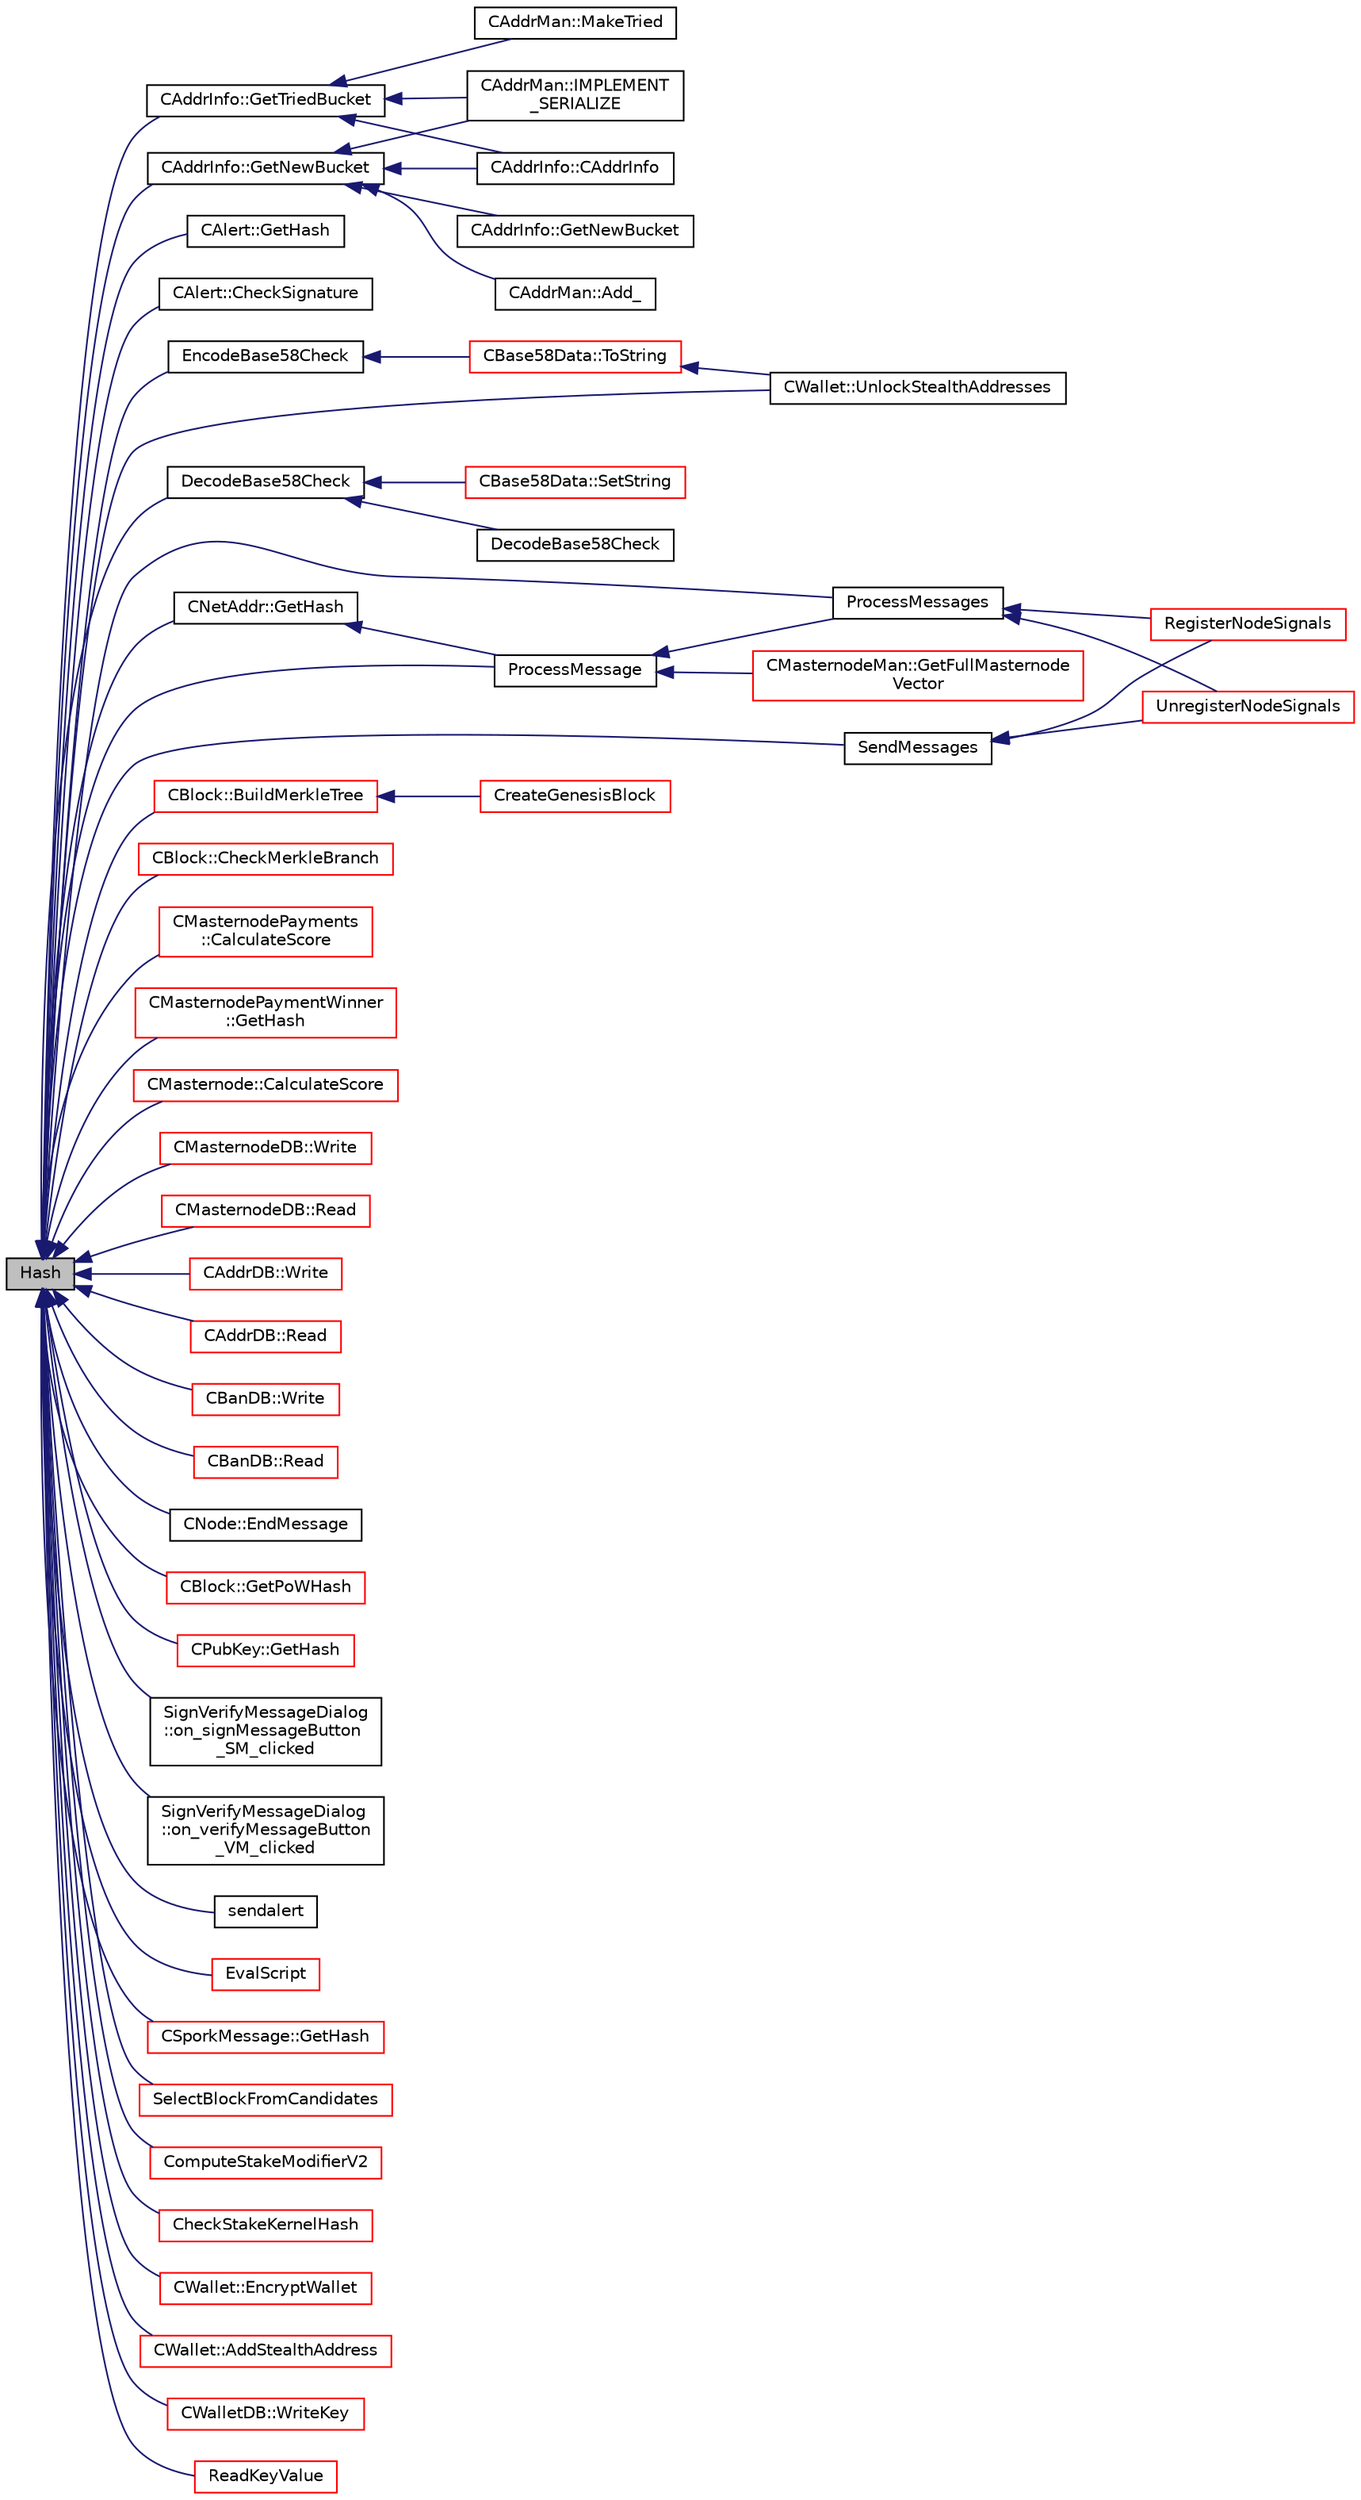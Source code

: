 digraph "Hash"
{
  edge [fontname="Helvetica",fontsize="10",labelfontname="Helvetica",labelfontsize="10"];
  node [fontname="Helvetica",fontsize="10",shape=record];
  rankdir="LR";
  Node13 [label="Hash",height=0.2,width=0.4,color="black", fillcolor="grey75", style="filled", fontcolor="black"];
  Node13 -> Node14 [dir="back",color="midnightblue",fontsize="10",style="solid",fontname="Helvetica"];
  Node14 [label="CAddrInfo::GetTriedBucket",height=0.2,width=0.4,color="black", fillcolor="white", style="filled",URL="$dd/d92/class_c_addr_info.html#a2a541a16ab155a09afc6666328e920b2"];
  Node14 -> Node15 [dir="back",color="midnightblue",fontsize="10",style="solid",fontname="Helvetica"];
  Node15 [label="CAddrMan::MakeTried",height=0.2,width=0.4,color="black", fillcolor="white", style="filled",URL="$d1/dc7/class_c_addr_man.html#a0fd16da2a89fb973e8e0e1bb6183264a"];
  Node14 -> Node16 [dir="back",color="midnightblue",fontsize="10",style="solid",fontname="Helvetica"];
  Node16 [label="CAddrInfo::CAddrInfo",height=0.2,width=0.4,color="black", fillcolor="white", style="filled",URL="$dd/d92/class_c_addr_info.html#ae14c3a91bb669e5580be1d3767264187"];
  Node14 -> Node17 [dir="back",color="midnightblue",fontsize="10",style="solid",fontname="Helvetica"];
  Node17 [label="CAddrMan::IMPLEMENT\l_SERIALIZE",height=0.2,width=0.4,color="black", fillcolor="white", style="filled",URL="$d1/dc7/class_c_addr_man.html#ac9e9b97d2eccdf4d2864e2e21dda1b8d"];
  Node13 -> Node18 [dir="back",color="midnightblue",fontsize="10",style="solid",fontname="Helvetica"];
  Node18 [label="CAddrInfo::GetNewBucket",height=0.2,width=0.4,color="black", fillcolor="white", style="filled",URL="$dd/d92/class_c_addr_info.html#a85faee0bb6c4d2bd6e63ed66c011bc75"];
  Node18 -> Node19 [dir="back",color="midnightblue",fontsize="10",style="solid",fontname="Helvetica"];
  Node19 [label="CAddrMan::Add_",height=0.2,width=0.4,color="black", fillcolor="white", style="filled",URL="$d1/dc7/class_c_addr_man.html#a9dd6df8b1904548a86054d19d4a90724"];
  Node18 -> Node16 [dir="back",color="midnightblue",fontsize="10",style="solid",fontname="Helvetica"];
  Node18 -> Node20 [dir="back",color="midnightblue",fontsize="10",style="solid",fontname="Helvetica"];
  Node20 [label="CAddrInfo::GetNewBucket",height=0.2,width=0.4,color="black", fillcolor="white", style="filled",URL="$dd/d92/class_c_addr_info.html#af5990f1a51d8b64dfcdf995355eee1d3"];
  Node18 -> Node17 [dir="back",color="midnightblue",fontsize="10",style="solid",fontname="Helvetica"];
  Node13 -> Node21 [dir="back",color="midnightblue",fontsize="10",style="solid",fontname="Helvetica"];
  Node21 [label="CAlert::GetHash",height=0.2,width=0.4,color="black", fillcolor="white", style="filled",URL="$db/dff/class_c_alert.html#a059c136c9556e5e59a1a4dc39a97366d"];
  Node13 -> Node22 [dir="back",color="midnightblue",fontsize="10",style="solid",fontname="Helvetica"];
  Node22 [label="CAlert::CheckSignature",height=0.2,width=0.4,color="black", fillcolor="white", style="filled",URL="$db/dff/class_c_alert.html#a862d9fb7ebdfc0483b30862d2a75d527"];
  Node13 -> Node23 [dir="back",color="midnightblue",fontsize="10",style="solid",fontname="Helvetica"];
  Node23 [label="EncodeBase58Check",height=0.2,width=0.4,color="black", fillcolor="white", style="filled",URL="$d8/d53/base58_8h.html#ace9a5807ee51604f33044339f073ec76",tooltip="Encode a byte vector into a base58-encoded string, including checksum. "];
  Node23 -> Node24 [dir="back",color="midnightblue",fontsize="10",style="solid",fontname="Helvetica"];
  Node24 [label="CBase58Data::ToString",height=0.2,width=0.4,color="red", fillcolor="white", style="filled",URL="$d2/d08/class_c_base58_data.html#a7dc91af403ca02694b3247b15604e220"];
  Node24 -> Node88 [dir="back",color="midnightblue",fontsize="10",style="solid",fontname="Helvetica"];
  Node88 [label="CWallet::UnlockStealthAddresses",height=0.2,width=0.4,color="black", fillcolor="white", style="filled",URL="$d2/de5/class_c_wallet.html#ac45af0632ea59c56295d3158b7387f33"];
  Node13 -> Node94 [dir="back",color="midnightblue",fontsize="10",style="solid",fontname="Helvetica"];
  Node94 [label="DecodeBase58Check",height=0.2,width=0.4,color="black", fillcolor="white", style="filled",URL="$d8/d53/base58_8h.html#ae2dc7ad63e243509e0871ec4a5890678",tooltip="Decode a base58-encoded string (psz) that includes a checksum into a byte vector (vchRet), return true if decoding is successful. "];
  Node94 -> Node95 [dir="back",color="midnightblue",fontsize="10",style="solid",fontname="Helvetica"];
  Node95 [label="DecodeBase58Check",height=0.2,width=0.4,color="black", fillcolor="white", style="filled",URL="$d8/d53/base58_8h.html#a96597527b13547236b99430e6ac195b3",tooltip="Decode a base58-encoded string (str) that includes a checksum into a byte vector (vchRet), return true if decoding is successful. "];
  Node94 -> Node96 [dir="back",color="midnightblue",fontsize="10",style="solid",fontname="Helvetica"];
  Node96 [label="CBase58Data::SetString",height=0.2,width=0.4,color="red", fillcolor="white", style="filled",URL="$d2/d08/class_c_base58_data.html#a250fa3bc97d03c7d87de5485c8b49b57"];
  Node13 -> Node33 [dir="back",color="midnightblue",fontsize="10",style="solid",fontname="Helvetica"];
  Node33 [label="ProcessMessage",height=0.2,width=0.4,color="black", fillcolor="white", style="filled",URL="$df/d0a/main_8cpp.html#a8ba92b1a4bce3c835e887a9073d17d8e"];
  Node33 -> Node34 [dir="back",color="midnightblue",fontsize="10",style="solid",fontname="Helvetica"];
  Node34 [label="ProcessMessages",height=0.2,width=0.4,color="black", fillcolor="white", style="filled",URL="$d4/dbf/main_8h.html#a196f9318f02448b85b28d612698934fd"];
  Node34 -> Node35 [dir="back",color="midnightblue",fontsize="10",style="solid",fontname="Helvetica"];
  Node35 [label="RegisterNodeSignals",height=0.2,width=0.4,color="red", fillcolor="white", style="filled",URL="$d4/dbf/main_8h.html#ab02615ff65f91d69f8d786ec900baa8a",tooltip="Register with a network node to receive its signals. "];
  Node34 -> Node36 [dir="back",color="midnightblue",fontsize="10",style="solid",fontname="Helvetica"];
  Node36 [label="UnregisterNodeSignals",height=0.2,width=0.4,color="red", fillcolor="white", style="filled",URL="$d4/dbf/main_8h.html#a3ef0cc6e9d9d6435ee2a5569244d6ebd",tooltip="Unregister a network node. "];
  Node33 -> Node38 [dir="back",color="midnightblue",fontsize="10",style="solid",fontname="Helvetica"];
  Node38 [label="CMasternodeMan::GetFullMasternode\lVector",height=0.2,width=0.4,color="red", fillcolor="white", style="filled",URL="$dc/d6b/class_c_masternode_man.html#ab39e213a7601e1bef2eba1d5d63206f5"];
  Node13 -> Node34 [dir="back",color="midnightblue",fontsize="10",style="solid",fontname="Helvetica"];
  Node13 -> Node135 [dir="back",color="midnightblue",fontsize="10",style="solid",fontname="Helvetica"];
  Node135 [label="SendMessages",height=0.2,width=0.4,color="black", fillcolor="white", style="filled",URL="$d4/dbf/main_8h.html#a711a5bdb30c9c9bbdc83011b1cbbe2f3"];
  Node135 -> Node35 [dir="back",color="midnightblue",fontsize="10",style="solid",fontname="Helvetica"];
  Node135 -> Node36 [dir="back",color="midnightblue",fontsize="10",style="solid",fontname="Helvetica"];
  Node13 -> Node136 [dir="back",color="midnightblue",fontsize="10",style="solid",fontname="Helvetica"];
  Node136 [label="CBlock::BuildMerkleTree",height=0.2,width=0.4,color="red", fillcolor="white", style="filled",URL="$d3/d51/class_c_block.html#ad943ecec57cdf564937eee7becaecb88"];
  Node136 -> Node137 [dir="back",color="midnightblue",fontsize="10",style="solid",fontname="Helvetica"];
  Node137 [label="CreateGenesisBlock",height=0.2,width=0.4,color="red", fillcolor="white", style="filled",URL="$df/dbf/chainparams_8cpp.html#a11c6aa0a8718ffd8c654fe51b1f37383"];
  Node13 -> Node142 [dir="back",color="midnightblue",fontsize="10",style="solid",fontname="Helvetica"];
  Node142 [label="CBlock::CheckMerkleBranch",height=0.2,width=0.4,color="red", fillcolor="white", style="filled",URL="$d3/d51/class_c_block.html#ab0d596c51fb317e3cb6f444015a652a5"];
  Node13 -> Node144 [dir="back",color="midnightblue",fontsize="10",style="solid",fontname="Helvetica"];
  Node144 [label="CMasternodePayments\l::CalculateScore",height=0.2,width=0.4,color="red", fillcolor="white", style="filled",URL="$dc/d9a/class_c_masternode_payments.html#aab3b31d98a1900371f350b1bc78b346a"];
  Node13 -> Node146 [dir="back",color="midnightblue",fontsize="10",style="solid",fontname="Helvetica"];
  Node146 [label="CMasternodePaymentWinner\l::GetHash",height=0.2,width=0.4,color="red", fillcolor="white", style="filled",URL="$d5/d2b/class_c_masternode_payment_winner.html#a0580947e55d3bee159825472ca95ff67"];
  Node13 -> Node148 [dir="back",color="midnightblue",fontsize="10",style="solid",fontname="Helvetica"];
  Node148 [label="CMasternode::CalculateScore",height=0.2,width=0.4,color="red", fillcolor="white", style="filled",URL="$d6/dac/class_c_masternode.html#a5193b7bca7224b39c455ddd39f0846f3"];
  Node13 -> Node159 [dir="back",color="midnightblue",fontsize="10",style="solid",fontname="Helvetica"];
  Node159 [label="CMasternodeDB::Write",height=0.2,width=0.4,color="red", fillcolor="white", style="filled",URL="$d2/d64/class_c_masternode_d_b.html#a6833edd9800df785eb6f9c3a1e7d63c4"];
  Node13 -> Node161 [dir="back",color="midnightblue",fontsize="10",style="solid",fontname="Helvetica"];
  Node161 [label="CMasternodeDB::Read",height=0.2,width=0.4,color="red", fillcolor="white", style="filled",URL="$d2/d64/class_c_masternode_d_b.html#ad54bf2d5914fc53b10f1e5afbcea70f2"];
  Node13 -> Node162 [dir="back",color="midnightblue",fontsize="10",style="solid",fontname="Helvetica"];
  Node162 [label="CAddrDB::Write",height=0.2,width=0.4,color="red", fillcolor="white", style="filled",URL="$dc/da8/class_c_addr_d_b.html#aaec90dba59cd69a2f25bc5630a1dde39"];
  Node13 -> Node171 [dir="back",color="midnightblue",fontsize="10",style="solid",fontname="Helvetica"];
  Node171 [label="CAddrDB::Read",height=0.2,width=0.4,color="red", fillcolor="white", style="filled",URL="$dc/da8/class_c_addr_d_b.html#aed4b567fb7c2dd15b2856e7c769967b7"];
  Node13 -> Node172 [dir="back",color="midnightblue",fontsize="10",style="solid",fontname="Helvetica"];
  Node172 [label="CBanDB::Write",height=0.2,width=0.4,color="red", fillcolor="white", style="filled",URL="$dd/db6/class_c_ban_d_b.html#a0550a06c6b5987869f557467fe7f9896"];
  Node13 -> Node180 [dir="back",color="midnightblue",fontsize="10",style="solid",fontname="Helvetica"];
  Node180 [label="CBanDB::Read",height=0.2,width=0.4,color="red", fillcolor="white", style="filled",URL="$dd/db6/class_c_ban_d_b.html#aa3bb0e398409c933bf79a9af56c807f2"];
  Node13 -> Node181 [dir="back",color="midnightblue",fontsize="10",style="solid",fontname="Helvetica"];
  Node181 [label="CNode::EndMessage",height=0.2,width=0.4,color="black", fillcolor="white", style="filled",URL="$d1/d64/class_c_node.html#af8d4b8c0f883afffcb62d906c31b2cdf"];
  Node13 -> Node182 [dir="back",color="midnightblue",fontsize="10",style="solid",fontname="Helvetica"];
  Node182 [label="CNetAddr::GetHash",height=0.2,width=0.4,color="black", fillcolor="white", style="filled",URL="$d3/dc3/class_c_net_addr.html#a8fae7d32e83e9fbb9ce0216f896133c9"];
  Node182 -> Node33 [dir="back",color="midnightblue",fontsize="10",style="solid",fontname="Helvetica"];
  Node13 -> Node183 [dir="back",color="midnightblue",fontsize="10",style="solid",fontname="Helvetica"];
  Node183 [label="CBlock::GetPoWHash",height=0.2,width=0.4,color="red", fillcolor="white", style="filled",URL="$d3/d51/class_c_block.html#af203beb528a62ec30b0453cf5d860044"];
  Node13 -> Node314 [dir="back",color="midnightblue",fontsize="10",style="solid",fontname="Helvetica"];
  Node314 [label="CPubKey::GetHash",height=0.2,width=0.4,color="red", fillcolor="white", style="filled",URL="$da/d4e/class_c_pub_key.html#ab1aaa3f6085a3e9bc034d3e1269d870d"];
  Node13 -> Node330 [dir="back",color="midnightblue",fontsize="10",style="solid",fontname="Helvetica"];
  Node330 [label="SignVerifyMessageDialog\l::on_signMessageButton\l_SM_clicked",height=0.2,width=0.4,color="black", fillcolor="white", style="filled",URL="$d1/d26/class_sign_verify_message_dialog.html#a2ef91b4ace68d63ab1c1d3cc6c13b5f9"];
  Node13 -> Node345 [dir="back",color="midnightblue",fontsize="10",style="solid",fontname="Helvetica"];
  Node345 [label="SignVerifyMessageDialog\l::on_verifyMessageButton\l_VM_clicked",height=0.2,width=0.4,color="black", fillcolor="white", style="filled",URL="$d1/d26/class_sign_verify_message_dialog.html#ae37dec200b27f23c409221511447ae1e"];
  Node13 -> Node346 [dir="back",color="midnightblue",fontsize="10",style="solid",fontname="Helvetica"];
  Node346 [label="sendalert",height=0.2,width=0.4,color="black", fillcolor="white", style="filled",URL="$df/dab/rpcnet_8cpp.html#a89a8e338923aea165bb7d8d572d76203"];
  Node13 -> Node347 [dir="back",color="midnightblue",fontsize="10",style="solid",fontname="Helvetica"];
  Node347 [label="EvalScript",height=0.2,width=0.4,color="red", fillcolor="white", style="filled",URL="$de/d7f/script_8h.html#a7f55c113b0164f50f214d94996b6b02a"];
  Node13 -> Node364 [dir="back",color="midnightblue",fontsize="10",style="solid",fontname="Helvetica"];
  Node364 [label="CSporkMessage::GetHash",height=0.2,width=0.4,color="red", fillcolor="white", style="filled",URL="$de/d81/class_c_spork_message.html#aa71d5976465a8edb3f11901b14b9df65"];
  Node13 -> Node366 [dir="back",color="midnightblue",fontsize="10",style="solid",fontname="Helvetica"];
  Node366 [label="SelectBlockFromCandidates",height=0.2,width=0.4,color="red", fillcolor="white", style="filled",URL="$d1/df6/stake_8cpp.html#a747d5f77a77edf81199ebdf35bba8c86"];
  Node13 -> Node369 [dir="back",color="midnightblue",fontsize="10",style="solid",fontname="Helvetica"];
  Node369 [label="ComputeStakeModifierV2",height=0.2,width=0.4,color="red", fillcolor="white", style="filled",URL="$d4/dd4/stake_8h.html#ae7cea47493b7e179fe492df175c9cfdc"];
  Node13 -> Node370 [dir="back",color="midnightblue",fontsize="10",style="solid",fontname="Helvetica"];
  Node370 [label="CheckStakeKernelHash",height=0.2,width=0.4,color="red", fillcolor="white", style="filled",URL="$d4/dd4/stake_8h.html#a92f7a1863b9988c21166341c849e26db"];
  Node13 -> Node372 [dir="back",color="midnightblue",fontsize="10",style="solid",fontname="Helvetica"];
  Node372 [label="CWallet::EncryptWallet",height=0.2,width=0.4,color="red", fillcolor="white", style="filled",URL="$d2/de5/class_c_wallet.html#ab34fe5bf771619dcbe22a65f013e5469"];
  Node13 -> Node375 [dir="back",color="midnightblue",fontsize="10",style="solid",fontname="Helvetica"];
  Node375 [label="CWallet::AddStealthAddress",height=0.2,width=0.4,color="red", fillcolor="white", style="filled",URL="$d2/de5/class_c_wallet.html#a19d6a23e37ff619c741b7dfa9279b973"];
  Node13 -> Node88 [dir="back",color="midnightblue",fontsize="10",style="solid",fontname="Helvetica"];
  Node13 -> Node378 [dir="back",color="midnightblue",fontsize="10",style="solid",fontname="Helvetica"];
  Node378 [label="CWalletDB::WriteKey",height=0.2,width=0.4,color="red", fillcolor="white", style="filled",URL="$d4/d90/class_c_wallet_d_b.html#a7ebef5e0c7f604aa2159ba96d527e3a2"];
  Node13 -> Node226 [dir="back",color="midnightblue",fontsize="10",style="solid",fontname="Helvetica"];
  Node226 [label="ReadKeyValue",height=0.2,width=0.4,color="red", fillcolor="white", style="filled",URL="$dc/d75/walletdb_8cpp.html#ad1f171cf096f5479805a06fc20480343"];
}
